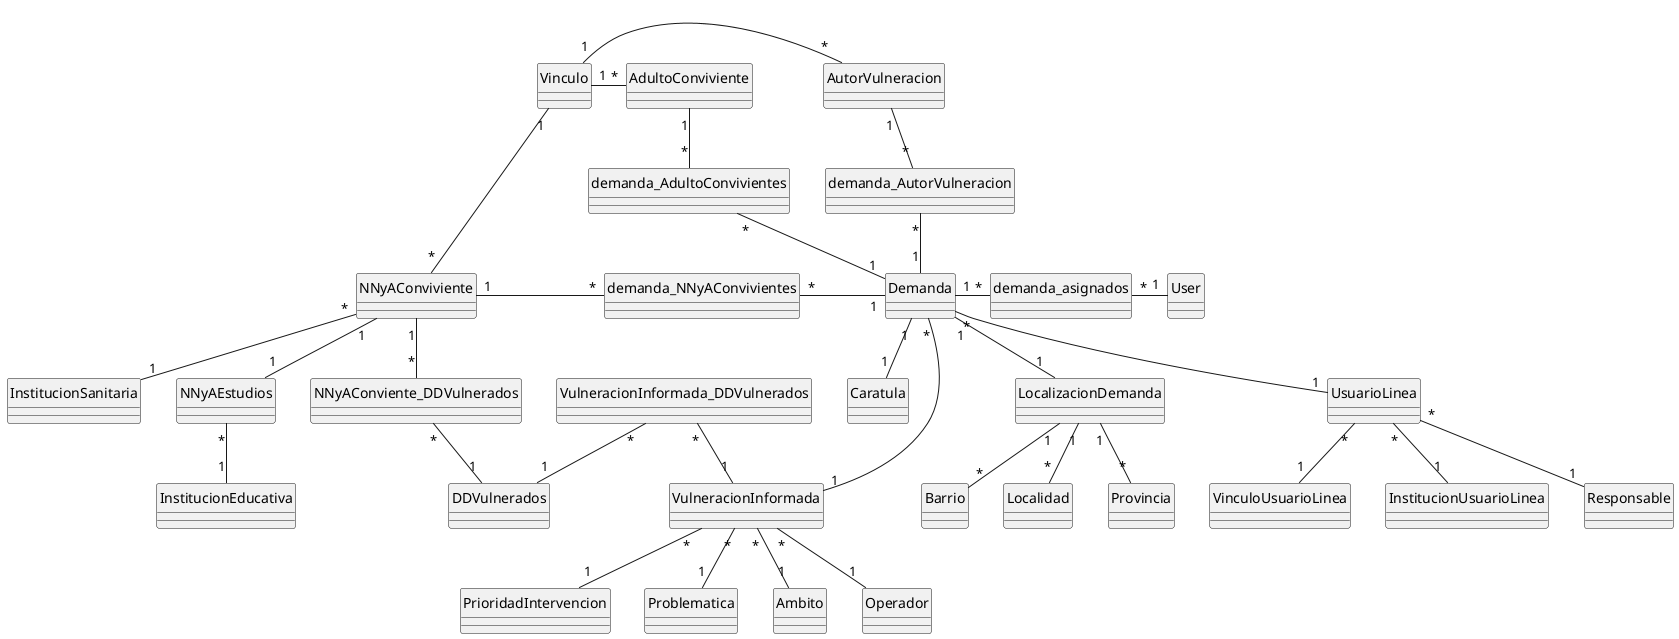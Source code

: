 "@startuml just_entities_relationship"

' !define ENTITY
!define PRIMARY_KEY(x) <b><color:blue>x</color></b>
!define FOREIGN_KEY(x) <color:green>x</color>

hide circle

demanda_asignados "*" - "1" User
Demanda "1" - "*" demanda_asignados
Demanda "1" -- "1" Caratula

Demanda "1" -- "1" LocalizacionDemanda
LocalizacionDemanda "1" -- "*" Barrio
LocalizacionDemanda "1" -- "*" Localidad
LocalizacionDemanda "1" -- "*" Provincia

demanda_NNyAConvivientes "*" - "1" Demanda
NNyAConviviente "1" - "*" demanda_NNyAConvivientes
NNyAConviviente "1" -- "*" NNyAConviente_DDVulnerados
NNyAConviente_DDVulnerados "*" -- "1" DDVulnerados
NNyAConviviente "1" -- "1" NNyAEstudios
NNyAEstudios "*" -- "1" InstitucionEducativa
NNyAConviviente "*" -- "1" InstitucionSanitaria
Vinculo "1" --- "*" NNyAConviviente

demanda_AdultoConvivientes "*" -- "1" Demanda
AdultoConviviente "1" -- "*" demanda_AdultoConvivientes
Vinculo "1" - "*" AdultoConviviente

demanda_AutorVulneracion "*" -- "1" Demanda
AutorVulneracion "1" -- "*" demanda_AutorVulneracion
Vinculo "1" - "*" AutorVulneracion

Demanda "*" -- "1" UsuarioLinea
UsuarioLinea "*" -- "1" VinculoUsuarioLinea
UsuarioLinea "*" -- "1" InstitucionUsuarioLinea
UsuarioLinea "*" -- "1" Responsable

Demanda "*" --- "1" VulneracionInformada
VulneracionInformada_DDVulnerados "*" -- "1" VulneracionInformada
VulneracionInformada_DDVulnerados "*" -- "1" DDVulnerados
VulneracionInformada "*" -- "1" PrioridadIntervencion
VulneracionInformada "*" -- "1" Problematica
VulneracionInformada "*" -- "1" Ambito
VulneracionInformada "*" -- "1" Operador



@enduml


' entity Company {
'     + PRIMARY_KEY(id)
'     --
'     attr: type
'     --
'     FOREIGN_KEY(Sectional) (null True)
'     --
'     method()
' }

